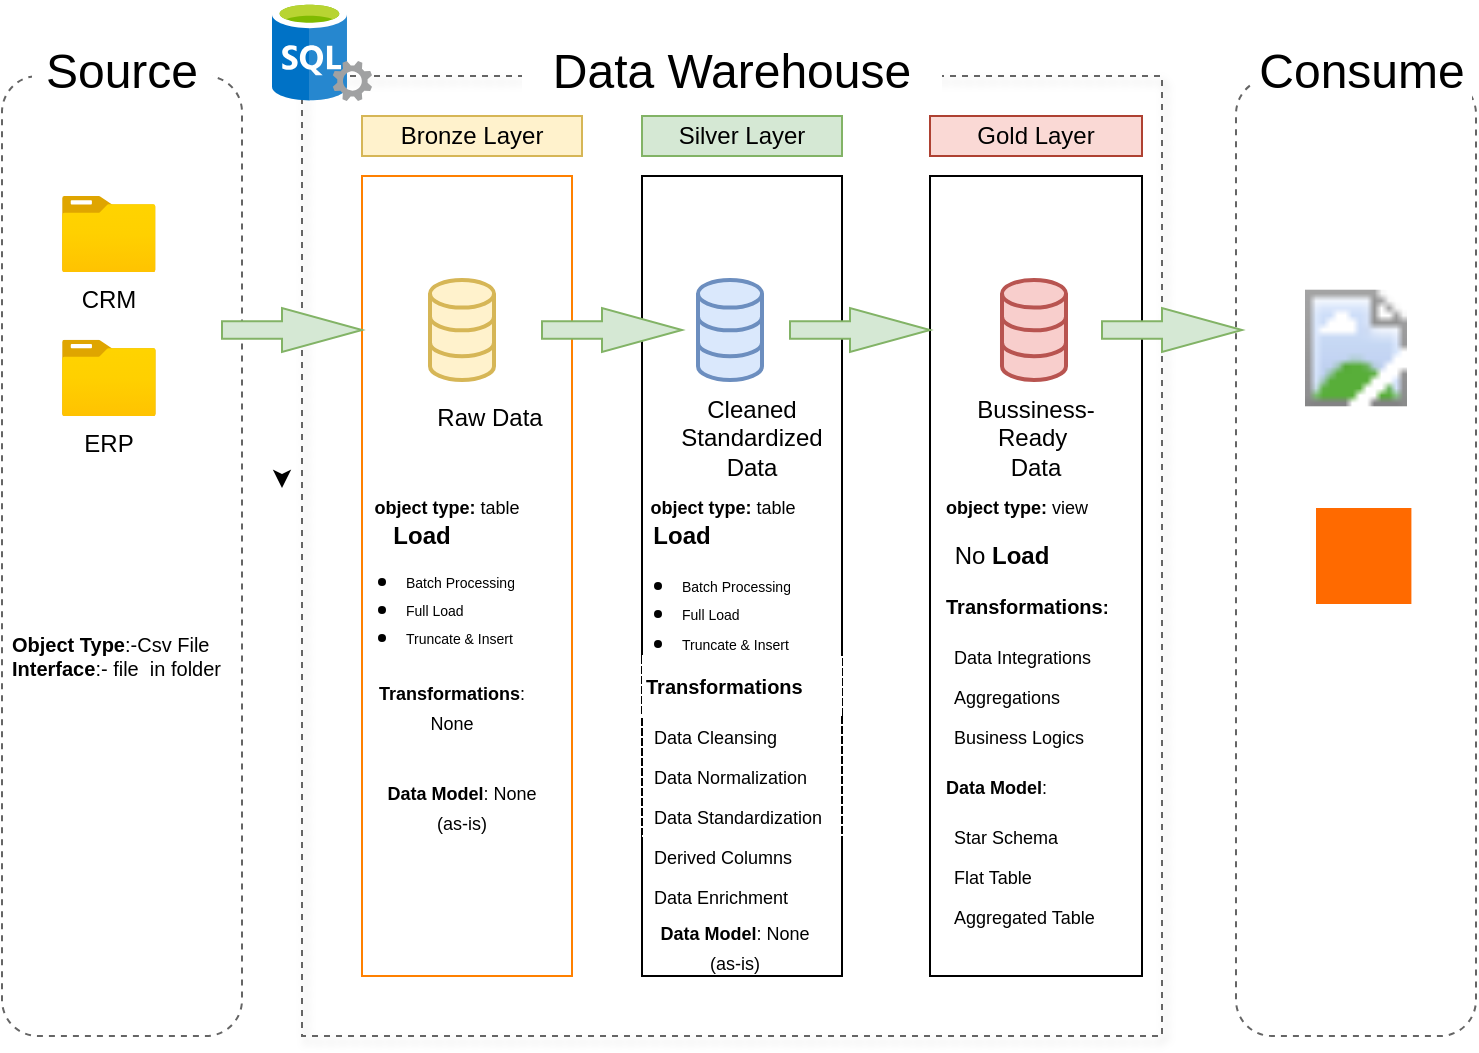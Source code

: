 <mxfile version="28.2.3">
  <diagram name="Page-1" id="8G4Aq1uc0J_2ds-W9Oj7">
    <mxGraphModel grid="1" page="1" gridSize="10" guides="1" tooltips="1" connect="1" arrows="1" fold="1" pageScale="1" pageWidth="850" pageHeight="1100" math="0" shadow="0">
      <root>
        <mxCell id="0" />
        <mxCell id="1" parent="0" />
        <mxCell id="iuHo2Aqis808Pn7AMfoR-1" value="" style="rounded=1;whiteSpace=wrap;html=1;fillColor=none;dashed=1;strokeColor=#656565;" vertex="1" parent="1">
          <mxGeometry x="80" y="30" width="120" height="480" as="geometry" />
        </mxCell>
        <mxCell id="iuHo2Aqis808Pn7AMfoR-2" value="&lt;font style=&quot;font-size: 24px;&quot;&gt;Source&lt;/font&gt;" style="rounded=0;whiteSpace=wrap;html=1;fillColor=default;strokeColor=none;" vertex="1" parent="1">
          <mxGeometry x="95" y="12.5" width="90" height="30" as="geometry" />
        </mxCell>
        <mxCell id="iuHo2Aqis808Pn7AMfoR-9" value="&lt;span style=&quot;color: rgba(0, 0, 0, 0); font-family: monospace; font-size: 0px; text-align: start; text-wrap-mode: nowrap;&quot;&gt;%3CmxGraphModel%3E%3Croot%3E%3CmxCell%20id%3D%220%22%2F%3E%3CmxCell%20id%3D%221%22%20parent%3D%220%22%2F%3E%3CmxCell%20id%3D%222%22%20value%3D%22Bronze%20Layer%22%20style%3D%22rounded%3D0%3BwhiteSpace%3Dwrap%3Bhtml%3D1%3BfillColor%3D%23fff2cc%3BstrokeColor%3D%23d6b656%3B%22%20vertex%3D%221%22%20parent%3D%221%22%3E%3CmxGeometry%20x%3D%22280%22%20y%3D%2290%22%20width%3D%2280%22%20height%3D%2220%22%20as%3D%22geometry%22%2F%3E%3C%2FmxCell%3E%3CmxCell%20id%3D%223%22%20value%3D%22Silver%20Layer%22%20style%3D%22rounded%3D0%3BwhiteSpace%3Dwrap%3Bhtml%3D1%3BfillColor%3D%23d5e8d4%3BstrokeColor%3D%2382b366%3B%22%20vertex%3D%221%22%20parent%3D%221%22%3E%3CmxGeometry%20x%3D%22400%22%20y%3D%2290%22%20width%3D%2280%22%20height%3D%2220%22%20as%3D%22geometry%22%2F%3E%3C%2FmxCell%3E%3CmxCell%20id%3D%224%22%20value%3D%22Gold%20Layer%22%20style%3D%22rounded%3D0%3BwhiteSpace%3Dwrap%3Bhtml%3D1%3BfillColor%3D%23fad9d5%3BstrokeColor%3D%23ae4132%3B%22%20vertex%3D%221%22%20parent%3D%221%22%3E%3CmxGeometry%20x%3D%22520%22%20y%3D%2290%22%20width%3D%2280%22%20height%3D%2220%22%20as%3D%22geometry%22%2F%3E%3C%2FmxCell%3E%3C%2Froot%3E%3C%2FmxGraphModel%3E&lt;/span&gt;" style="rounded=0;whiteSpace=wrap;html=1;fillColor=none;dashed=1;strokeColor=#656565;glass=1;shadow=1;" vertex="1" parent="1">
          <mxGeometry x="230" y="30" width="430" height="480" as="geometry" />
        </mxCell>
        <mxCell id="iuHo2Aqis808Pn7AMfoR-10" value="" style="rounded=1;whiteSpace=wrap;html=1;fillColor=none;dashed=1;strokeColor=#656565;" vertex="1" parent="1">
          <mxGeometry x="697" y="31" width="120" height="479" as="geometry" />
        </mxCell>
        <mxCell id="iuHo2Aqis808Pn7AMfoR-11" value="Data Warehouse" style="rounded=0;whiteSpace=wrap;html=1;fillColor=default;strokeColor=none;fontSize=24;" vertex="1" parent="1">
          <mxGeometry x="340" y="5" width="210" height="45" as="geometry" />
        </mxCell>
        <mxCell id="iuHo2Aqis808Pn7AMfoR-12" value="Consume" style="rounded=0;whiteSpace=wrap;html=1;fillColor=default;strokeColor=none;fontSize=24;" vertex="1" parent="1">
          <mxGeometry x="705" y="12.5" width="110" height="30" as="geometry" />
        </mxCell>
        <mxCell id="iuHo2Aqis808Pn7AMfoR-15" value="" style="rounded=0;whiteSpace=wrap;html=1;strokeColor=#FF8000;" vertex="1" parent="1">
          <mxGeometry x="260" y="80" width="105" height="400" as="geometry" />
        </mxCell>
        <mxCell id="iuHo2Aqis808Pn7AMfoR-17" value="" style="rounded=0;whiteSpace=wrap;html=1;" vertex="1" parent="1">
          <mxGeometry x="400" y="80" width="100" height="400" as="geometry" />
        </mxCell>
        <mxCell id="iuHo2Aqis808Pn7AMfoR-19" value="" style="rounded=0;whiteSpace=wrap;html=1;" vertex="1" parent="1">
          <mxGeometry x="544" y="80" width="106" height="400" as="geometry" />
        </mxCell>
        <mxCell id="iuHo2Aqis808Pn7AMfoR-20" value="CRM" style="image;aspect=fixed;html=1;points=[];align=center;fontSize=12;image=img/lib/azure2/general/Folder_Blank.svg;" vertex="1" parent="1">
          <mxGeometry x="110" y="90" width="46.82" height="38" as="geometry" />
        </mxCell>
        <mxCell id="iuHo2Aqis808Pn7AMfoR-22" value="ERP&lt;div&gt;&lt;br&gt;&lt;/div&gt;" style="image;aspect=fixed;html=1;points=[];align=center;fontSize=12;image=img/lib/azure2/general/Folder_Blank.svg;" vertex="1" parent="1">
          <mxGeometry x="110" y="161.92" width="46.92" height="38.08" as="geometry" />
        </mxCell>
        <mxCell id="iuHo2Aqis808Pn7AMfoR-25" value="&lt;b&gt;Object Type&lt;/b&gt;:-Csv File&lt;br&gt;&lt;b&gt;Interface&lt;/b&gt;:- file&amp;nbsp; in folder" style="text;html=1;align=left;verticalAlign=middle;whiteSpace=wrap;rounded=0;fontSize=10;" vertex="1" parent="1">
          <mxGeometry x="83.46" y="300" width="126.54" height="40" as="geometry" />
        </mxCell>
        <mxCell id="iuHo2Aqis808Pn7AMfoR-27" value="" style="html=1;verticalLabelPosition=bottom;align=center;labelBackgroundColor=#ffffff;verticalAlign=top;strokeWidth=2;strokeColor=#d6b656;shadow=0;dashed=0;shape=mxgraph.ios7.icons.data;fillColor=#fff2cc;" vertex="1" parent="1">
          <mxGeometry x="294" y="132" width="32" height="50" as="geometry" />
        </mxCell>
        <mxCell id="iuHo2Aqis808Pn7AMfoR-28" value="" style="html=1;verticalLabelPosition=bottom;align=center;labelBackgroundColor=#ffffff;verticalAlign=top;strokeWidth=2;strokeColor=#6c8ebf;shadow=0;dashed=0;shape=mxgraph.ios7.icons.data;fillColor=#dae8fc;" vertex="1" parent="1">
          <mxGeometry x="428" y="132" width="32" height="50" as="geometry" />
        </mxCell>
        <mxCell id="iuHo2Aqis808Pn7AMfoR-30" value="" style="html=1;verticalLabelPosition=bottom;align=center;labelBackgroundColor=#ffffff;verticalAlign=top;strokeWidth=2;strokeColor=#b85450;shadow=0;dashed=0;shape=mxgraph.ios7.icons.data;fillColor=#f8cecc;" vertex="1" parent="1">
          <mxGeometry x="580" y="132" width="32" height="50" as="geometry" />
        </mxCell>
        <mxCell id="iuHo2Aqis808Pn7AMfoR-36" style="edgeStyle=orthogonalEdgeStyle;rounded=0;orthogonalLoop=1;jettySize=auto;html=1;exitX=0;exitY=0;exitDx=30;exitDy=15.4;exitPerimeter=0;entryX=0;entryY=0;entryDx=30;entryDy=22;entryPerimeter=0;" edge="1" parent="1">
          <mxGeometry relative="1" as="geometry">
            <mxPoint x="220" y="229.4" as="sourcePoint" />
            <mxPoint x="220" y="236" as="targetPoint" />
          </mxGeometry>
        </mxCell>
        <mxCell id="iuHo2Aqis808Pn7AMfoR-40" value="Raw Data" style="text;html=1;align=center;verticalAlign=middle;whiteSpace=wrap;rounded=0;" vertex="1" parent="1">
          <mxGeometry x="294" y="192.08" width="60" height="17.92" as="geometry" />
        </mxCell>
        <mxCell id="iuHo2Aqis808Pn7AMfoR-41" value="Cleaned Standardized Data" style="text;html=1;align=center;verticalAlign=middle;whiteSpace=wrap;rounded=0;" vertex="1" parent="1">
          <mxGeometry x="410" y="200" width="90" height="21.92" as="geometry" />
        </mxCell>
        <mxCell id="iuHo2Aqis808Pn7AMfoR-42" value="Bussiness- Ready&amp;nbsp; Data" style="text;html=1;align=center;verticalAlign=middle;whiteSpace=wrap;rounded=0;" vertex="1" parent="1">
          <mxGeometry x="567" y="200.0" width="60" height="21.92" as="geometry" />
        </mxCell>
        <mxCell id="iuHo2Aqis808Pn7AMfoR-44" value="" style="image;aspect=fixed;html=1;points=[];align=center;fontSize=12;image=img/lib/azure2/power_platform/PowerBI.svg;" vertex="1" parent="1">
          <mxGeometry x="731.5" y="132" width="51" height="68" as="geometry" />
        </mxCell>
        <mxCell id="vEyQWPGZLK4dTJMjLIgC-110" value="Bronze Layer" style="rounded=0;whiteSpace=wrap;html=1;fillColor=#fff2cc;strokeColor=#d6b656;" vertex="1" parent="1">
          <mxGeometry x="260" y="50" width="110" height="20" as="geometry" />
        </mxCell>
        <mxCell id="vEyQWPGZLK4dTJMjLIgC-111" value="Silver Layer" style="rounded=0;whiteSpace=wrap;html=1;fillColor=#d5e8d4;strokeColor=#82b366;" vertex="1" parent="1">
          <mxGeometry x="400" y="50" width="100" height="20" as="geometry" />
        </mxCell>
        <mxCell id="vEyQWPGZLK4dTJMjLIgC-112" value="Gold Layer" style="rounded=0;whiteSpace=wrap;html=1;fillColor=#fad9d5;strokeColor=#ae4132;" vertex="1" parent="1">
          <mxGeometry x="544" y="50" width="106" height="20" as="geometry" />
        </mxCell>
        <mxCell id="vEyQWPGZLK4dTJMjLIgC-113" value="" style="html=1;shadow=0;dashed=0;align=center;verticalAlign=middle;shape=mxgraph.arrows2.arrow;dy=0.6;dx=40;notch=0;fillColor=#d5e8d4;strokeColor=#82b366;" vertex="1" parent="1">
          <mxGeometry x="190" y="146" width="70" height="22" as="geometry" />
        </mxCell>
        <mxCell id="vEyQWPGZLK4dTJMjLIgC-114" value="" style="html=1;shadow=0;dashed=0;align=center;verticalAlign=middle;shape=mxgraph.arrows2.arrow;dy=0.6;dx=40;notch=0;fillColor=#d5e8d4;strokeColor=#82b366;" vertex="1" parent="1">
          <mxGeometry x="630" y="146" width="70" height="22" as="geometry" />
        </mxCell>
        <mxCell id="vEyQWPGZLK4dTJMjLIgC-115" value="" style="html=1;shadow=0;dashed=0;align=center;verticalAlign=middle;shape=mxgraph.arrows2.arrow;dy=0.6;dx=40;notch=0;fillColor=#d5e8d4;strokeColor=#82b366;" vertex="1" parent="1">
          <mxGeometry x="350" y="146" width="70" height="22" as="geometry" />
        </mxCell>
        <mxCell id="vEyQWPGZLK4dTJMjLIgC-116" value="" style="html=1;shadow=0;dashed=0;align=center;verticalAlign=middle;shape=mxgraph.arrows2.arrow;dy=0.6;dx=40;notch=0;fillColor=#d5e8d4;strokeColor=#82b366;" vertex="1" parent="1">
          <mxGeometry x="474" y="146" width="70" height="22" as="geometry" />
        </mxCell>
        <mxCell id="vEyQWPGZLK4dTJMjLIgC-119" value="&lt;font style=&quot;font-size: 9px;&quot;&gt;&lt;b&gt;object type: &lt;/b&gt;table&lt;/font&gt;" style="text;html=1;align=center;verticalAlign=middle;whiteSpace=wrap;rounded=0;" vertex="1" parent="1">
          <mxGeometry x="265" y="240" width="75" height="10" as="geometry" />
        </mxCell>
        <mxCell id="vEyQWPGZLK4dTJMjLIgC-120" value="&lt;font style=&quot;font-size: 9px;&quot;&gt;&lt;b&gt;object type: &lt;/b&gt;table&lt;/font&gt;" style="text;html=1;align=center;verticalAlign=middle;whiteSpace=wrap;rounded=0;" vertex="1" parent="1">
          <mxGeometry x="402.5" y="240" width="75" height="10" as="geometry" />
        </mxCell>
        <mxCell id="vEyQWPGZLK4dTJMjLIgC-121" value="&lt;font style=&quot;font-size: 9px;&quot;&gt;&lt;b&gt;object type: &lt;/b&gt;view&lt;/font&gt;" style="text;html=1;align=center;verticalAlign=middle;whiteSpace=wrap;rounded=0;" vertex="1" parent="1">
          <mxGeometry x="550" y="240" width="75" height="10" as="geometry" />
        </mxCell>
        <mxCell id="vEyQWPGZLK4dTJMjLIgC-122" value="&lt;b&gt;Load&lt;/b&gt;" style="text;html=1;align=center;verticalAlign=middle;whiteSpace=wrap;rounded=0;" vertex="1" parent="1">
          <mxGeometry x="260" y="250" width="60" height="20" as="geometry" />
        </mxCell>
        <mxCell id="vEyQWPGZLK4dTJMjLIgC-123" value="&lt;b&gt;Load&lt;/b&gt;" style="text;html=1;align=center;verticalAlign=middle;whiteSpace=wrap;rounded=0;" vertex="1" parent="1">
          <mxGeometry x="390" y="250" width="60" height="20" as="geometry" />
        </mxCell>
        <mxCell id="vEyQWPGZLK4dTJMjLIgC-124" value="No&amp;nbsp;&lt;b&gt;Load&lt;/b&gt;" style="text;html=1;align=center;verticalAlign=middle;whiteSpace=wrap;rounded=0;" vertex="1" parent="1">
          <mxGeometry x="550" y="260" width="60" height="20" as="geometry" />
        </mxCell>
        <mxCell id="vEyQWPGZLK4dTJMjLIgC-125" value="&lt;ul&gt;&lt;li&gt;&lt;font style=&quot;font-size: 7px;&quot;&gt;Batch Processing&lt;/font&gt;&lt;/li&gt;&lt;li&gt;&lt;font style=&quot;font-size: 7px;&quot;&gt;Full Load&lt;/font&gt;&lt;/li&gt;&lt;li&gt;&lt;font style=&quot;font-size: 7px;&quot;&gt;Truncate &amp;amp; Insert&lt;/font&gt;&lt;/li&gt;&lt;/ul&gt;" style="text;strokeColor=none;fillColor=none;html=1;whiteSpace=wrap;verticalAlign=middle;overflow=hidden;" vertex="1" parent="1">
          <mxGeometry x="240" y="260" width="100" height="60" as="geometry" />
        </mxCell>
        <mxCell id="vEyQWPGZLK4dTJMjLIgC-127" value="&lt;font style=&quot;font-size: 9px;&quot;&gt;&lt;b style=&quot;&quot;&gt;Data Model&lt;/b&gt;: None (as-is)&lt;/font&gt;" style="text;html=1;align=center;verticalAlign=middle;whiteSpace=wrap;rounded=0;" vertex="1" parent="1">
          <mxGeometry x="271.25" y="380" width="77.5" height="30" as="geometry" />
        </mxCell>
        <mxCell id="vEyQWPGZLK4dTJMjLIgC-128" value="&lt;font style=&quot;font-size: 9px;&quot;&gt;&lt;b style=&quot;&quot;&gt;Transformations&lt;/b&gt;: None&lt;/font&gt;" style="text;html=1;align=center;verticalAlign=middle;whiteSpace=wrap;rounded=0;" vertex="1" parent="1">
          <mxGeometry x="260" y="330" width="90" height="30" as="geometry" />
        </mxCell>
        <mxCell id="vEyQWPGZLK4dTJMjLIgC-131" value="&lt;ul&gt;&lt;li&gt;&lt;font style=&quot;font-size: 7px;&quot;&gt;Batch Processing&lt;/font&gt;&lt;/li&gt;&lt;li&gt;&lt;font style=&quot;font-size: 7px;&quot;&gt;Full Load&lt;/font&gt;&lt;/li&gt;&lt;li&gt;&lt;font style=&quot;font-size: 7px;&quot;&gt;Truncate &amp;amp; Insert&lt;/font&gt;&lt;/li&gt;&lt;/ul&gt;" style="text;strokeColor=none;fillColor=none;html=1;whiteSpace=wrap;verticalAlign=middle;overflow=hidden;" vertex="1" parent="1">
          <mxGeometry x="377.5" y="255" width="100" height="85" as="geometry" />
        </mxCell>
        <mxCell id="vEyQWPGZLK4dTJMjLIgC-132" value="&lt;b style=&quot;text-align: center;&quot;&gt;&lt;font style=&quot;font-size: 10px;&quot;&gt;Transformations&lt;/font&gt;&lt;/b&gt;" style="swimlane;fontStyle=0;childLayout=stackLayout;horizontal=1;startSize=30;horizontalStack=0;resizeParent=1;resizeParentMax=0;resizeLast=0;collapsible=1;marginBottom=0;whiteSpace=wrap;html=1;dashed=1;dashPattern=1 4;strokeColor=#FFFFFF;align=left;" vertex="1" parent="1">
          <mxGeometry x="400" y="320" width="100" height="90" as="geometry">
            <mxRectangle x="402.5" y="320" width="120" height="30" as="alternateBounds" />
          </mxGeometry>
        </mxCell>
        <mxCell id="vEyQWPGZLK4dTJMjLIgC-133" value="&lt;font style=&quot;font-size: 9px;&quot;&gt;Data Cleansing&lt;/font&gt;" style="text;strokeColor=none;fillColor=none;align=left;verticalAlign=middle;spacingLeft=4;spacingRight=4;overflow=hidden;points=[[0,0.5],[1,0.5]];portConstraint=eastwest;rotatable=0;whiteSpace=wrap;html=1;" vertex="1" parent="vEyQWPGZLK4dTJMjLIgC-132">
          <mxGeometry y="30" width="100" height="20" as="geometry" />
        </mxCell>
        <mxCell id="vEyQWPGZLK4dTJMjLIgC-135" value="&lt;font style=&quot;font-size: 9px;&quot;&gt;Data Normalization&lt;/font&gt;" style="text;strokeColor=none;fillColor=none;align=left;verticalAlign=middle;spacingLeft=4;spacingRight=4;overflow=hidden;points=[[0,0.5],[1,0.5]];portConstraint=eastwest;rotatable=0;whiteSpace=wrap;html=1;dashed=1;dashPattern=1 1;" vertex="1" parent="vEyQWPGZLK4dTJMjLIgC-132">
          <mxGeometry y="50" width="100" height="20" as="geometry" />
        </mxCell>
        <mxCell id="vEyQWPGZLK4dTJMjLIgC-134" value="&lt;font style=&quot;font-size: 9px;&quot;&gt;Data Standardization&lt;/font&gt;" style="text;strokeColor=none;fillColor=none;align=left;verticalAlign=middle;spacingLeft=4;spacingRight=4;overflow=hidden;points=[[0,0.5],[1,0.5]];portConstraint=eastwest;rotatable=0;whiteSpace=wrap;html=1;" vertex="1" parent="vEyQWPGZLK4dTJMjLIgC-132">
          <mxGeometry y="70" width="100" height="20" as="geometry" />
        </mxCell>
        <mxCell id="vEyQWPGZLK4dTJMjLIgC-136" value="&lt;font style=&quot;font-size: 9px;&quot;&gt;Derived Columns&lt;/font&gt;" style="text;strokeColor=none;fillColor=none;align=left;verticalAlign=middle;spacingLeft=4;spacingRight=4;overflow=hidden;points=[[0,0.5],[1,0.5]];portConstraint=eastwest;rotatable=0;whiteSpace=wrap;html=1;" vertex="1" parent="1">
          <mxGeometry x="400" y="410" width="130" height="20" as="geometry" />
        </mxCell>
        <mxCell id="vEyQWPGZLK4dTJMjLIgC-137" value="&lt;font style=&quot;font-size: 9px;&quot;&gt;Data Enrichment&lt;/font&gt;" style="text;strokeColor=none;fillColor=none;align=left;verticalAlign=middle;spacingLeft=4;spacingRight=4;overflow=hidden;points=[[0,0.5],[1,0.5]];portConstraint=eastwest;rotatable=0;whiteSpace=wrap;html=1;" vertex="1" parent="1">
          <mxGeometry x="400" y="430" width="130" height="20" as="geometry" />
        </mxCell>
        <mxCell id="vEyQWPGZLK4dTJMjLIgC-138" value="&lt;font style=&quot;font-size: 9px;&quot;&gt;&lt;b style=&quot;&quot;&gt;Data Model&lt;/b&gt;: None (as-is)&lt;/font&gt;" style="text;html=1;align=center;verticalAlign=middle;whiteSpace=wrap;rounded=0;" vertex="1" parent="1">
          <mxGeometry x="400" y="450" width="92.5" height="30" as="geometry" />
        </mxCell>
        <mxCell id="vEyQWPGZLK4dTJMjLIgC-139" value="&lt;div style=&quot;&quot;&gt;&lt;b&gt;&lt;font style=&quot;&quot;&gt;&lt;span style=&quot;background-color: transparent; color: light-dark(rgb(0, 0, 0), rgb(255, 255, 255));&quot;&gt;&lt;font style=&quot;font-size: 10px;&quot;&gt;Transformations&lt;/font&gt;&lt;/span&gt;&lt;span style=&quot;font-size: 9px; background-color: transparent; color: light-dark(rgb(0, 0, 0), rgb(255, 255, 255));&quot;&gt;:&lt;/span&gt;&lt;/font&gt;&lt;/b&gt;&lt;/div&gt;" style="swimlane;fontStyle=0;childLayout=stackLayout;horizontal=1;startSize=30;horizontalStack=0;resizeParent=1;resizeParentMax=0;resizeLast=0;collapsible=1;marginBottom=0;whiteSpace=wrap;html=1;align=left;dashed=1;dashPattern=1 2;strokeColor=#FFFFFF;" vertex="1" parent="1">
          <mxGeometry x="550" y="280" width="90" height="180" as="geometry">
            <mxRectangle x="550" y="280" width="120" height="30" as="alternateBounds" />
          </mxGeometry>
        </mxCell>
        <mxCell id="vEyQWPGZLK4dTJMjLIgC-140" value="&lt;font style=&quot;font-size: 9px;&quot;&gt;Data Integrations&lt;/font&gt;" style="text;strokeColor=none;fillColor=none;align=left;verticalAlign=middle;spacingLeft=4;spacingRight=4;overflow=hidden;points=[[0,0.5],[1,0.5]];portConstraint=eastwest;rotatable=0;whiteSpace=wrap;html=1;" vertex="1" parent="vEyQWPGZLK4dTJMjLIgC-139">
          <mxGeometry y="30" width="90" height="20" as="geometry" />
        </mxCell>
        <mxCell id="vEyQWPGZLK4dTJMjLIgC-141" value="&lt;font style=&quot;font-size: 9px;&quot;&gt;Aggregations&lt;/font&gt;" style="text;strokeColor=none;fillColor=none;align=left;verticalAlign=middle;spacingLeft=4;spacingRight=4;overflow=hidden;points=[[0,0.5],[1,0.5]];portConstraint=eastwest;rotatable=0;whiteSpace=wrap;html=1;" vertex="1" parent="vEyQWPGZLK4dTJMjLIgC-139">
          <mxGeometry y="50" width="90" height="20" as="geometry" />
        </mxCell>
        <mxCell id="vEyQWPGZLK4dTJMjLIgC-142" value="&lt;font style=&quot;font-size: 9px;&quot;&gt;Business Logics&lt;/font&gt;" style="text;strokeColor=none;fillColor=none;align=left;verticalAlign=middle;spacingLeft=4;spacingRight=4;overflow=hidden;points=[[0,0.5],[1,0.5]];portConstraint=eastwest;rotatable=0;whiteSpace=wrap;html=1;" vertex="1" parent="vEyQWPGZLK4dTJMjLIgC-139">
          <mxGeometry y="70" width="90" height="20" as="geometry" />
        </mxCell>
        <mxCell id="vEyQWPGZLK4dTJMjLIgC-147" value="&lt;div style=&quot;&quot;&gt;&lt;font style=&quot;font-size: 9px;&quot;&gt;&lt;b style=&quot;&quot;&gt;Data Model&lt;/b&gt;:&lt;/font&gt;&lt;/div&gt;" style="swimlane;fontStyle=0;childLayout=stackLayout;horizontal=1;startSize=30;horizontalStack=0;resizeParent=1;resizeParentMax=0;resizeLast=0;collapsible=1;marginBottom=0;whiteSpace=wrap;html=1;align=left;dashed=1;dashPattern=1 2;strokeColor=#FFFFFF;" vertex="1" parent="vEyQWPGZLK4dTJMjLIgC-139">
          <mxGeometry y="90" width="90" height="90" as="geometry" />
        </mxCell>
        <mxCell id="vEyQWPGZLK4dTJMjLIgC-148" value="&lt;font style=&quot;font-size: 9px;&quot;&gt;Star Schema&lt;/font&gt;" style="text;strokeColor=none;fillColor=none;align=left;verticalAlign=middle;spacingLeft=4;spacingRight=4;overflow=hidden;points=[[0,0.5],[1,0.5]];portConstraint=eastwest;rotatable=0;whiteSpace=wrap;html=1;" vertex="1" parent="vEyQWPGZLK4dTJMjLIgC-147">
          <mxGeometry y="30" width="90" height="20" as="geometry" />
        </mxCell>
        <mxCell id="vEyQWPGZLK4dTJMjLIgC-149" value="&lt;font style=&quot;font-size: 9px;&quot;&gt;Flat Table&lt;/font&gt;" style="text;strokeColor=none;fillColor=none;align=left;verticalAlign=middle;spacingLeft=4;spacingRight=4;overflow=hidden;points=[[0,0.5],[1,0.5]];portConstraint=eastwest;rotatable=0;whiteSpace=wrap;html=1;" vertex="1" parent="vEyQWPGZLK4dTJMjLIgC-147">
          <mxGeometry y="50" width="90" height="20" as="geometry" />
        </mxCell>
        <mxCell id="vEyQWPGZLK4dTJMjLIgC-150" value="&lt;font style=&quot;font-size: 9px;&quot;&gt;Aggregated Table&lt;/font&gt;" style="text;strokeColor=none;fillColor=none;align=left;verticalAlign=middle;spacingLeft=4;spacingRight=4;overflow=hidden;points=[[0,0.5],[1,0.5]];portConstraint=eastwest;rotatable=0;whiteSpace=wrap;html=1;" vertex="1" parent="vEyQWPGZLK4dTJMjLIgC-147">
          <mxGeometry y="70" width="90" height="20" as="geometry" />
        </mxCell>
        <mxCell id="vEyQWPGZLK4dTJMjLIgC-153" value="" style="image;sketch=0;aspect=fixed;html=1;points=[];align=center;fontSize=12;image=img/lib/mscae/SQL_Servers.svg;" vertex="1" parent="1">
          <mxGeometry x="215" y="-7.5" width="50" height="50" as="geometry" />
        </mxCell>
        <mxCell id="vEyQWPGZLK4dTJMjLIgC-154" value="" style="points=[];aspect=fixed;html=1;align=center;shadow=0;dashed=0;fillColor=#FF6A00;strokeColor=none;shape=mxgraph.alibaba_cloud.quickbi;" vertex="1" parent="1">
          <mxGeometry x="737" y="246" width="47.7" height="48" as="geometry" />
        </mxCell>
      </root>
    </mxGraphModel>
  </diagram>
</mxfile>
